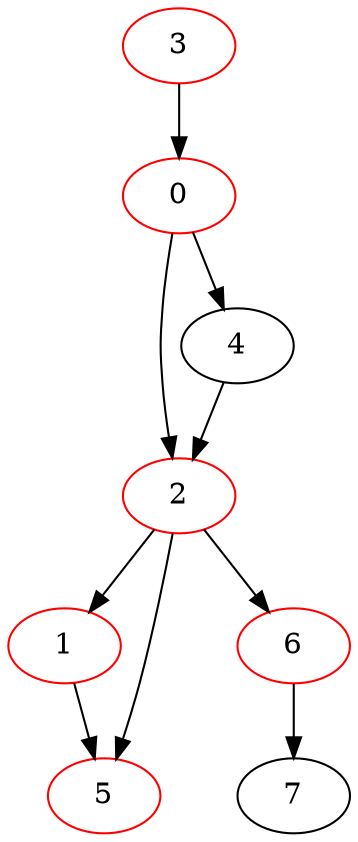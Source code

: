 digraph dfs {
"0" -> {"2"}
"0" -> {"4"}
"1" -> {"5"}
"2" -> {"1"}
"2" -> {"5"}
"2" -> {"6"}
"3" -> {"0"}
"4" -> {"2"}
"6" -> {"7"}
"0" [color=red]
"1" [color=red]
"2" [color=red]
"3" [color=red]
"4"
"5" [color=red]
"6" [color=red]
"7"
}
